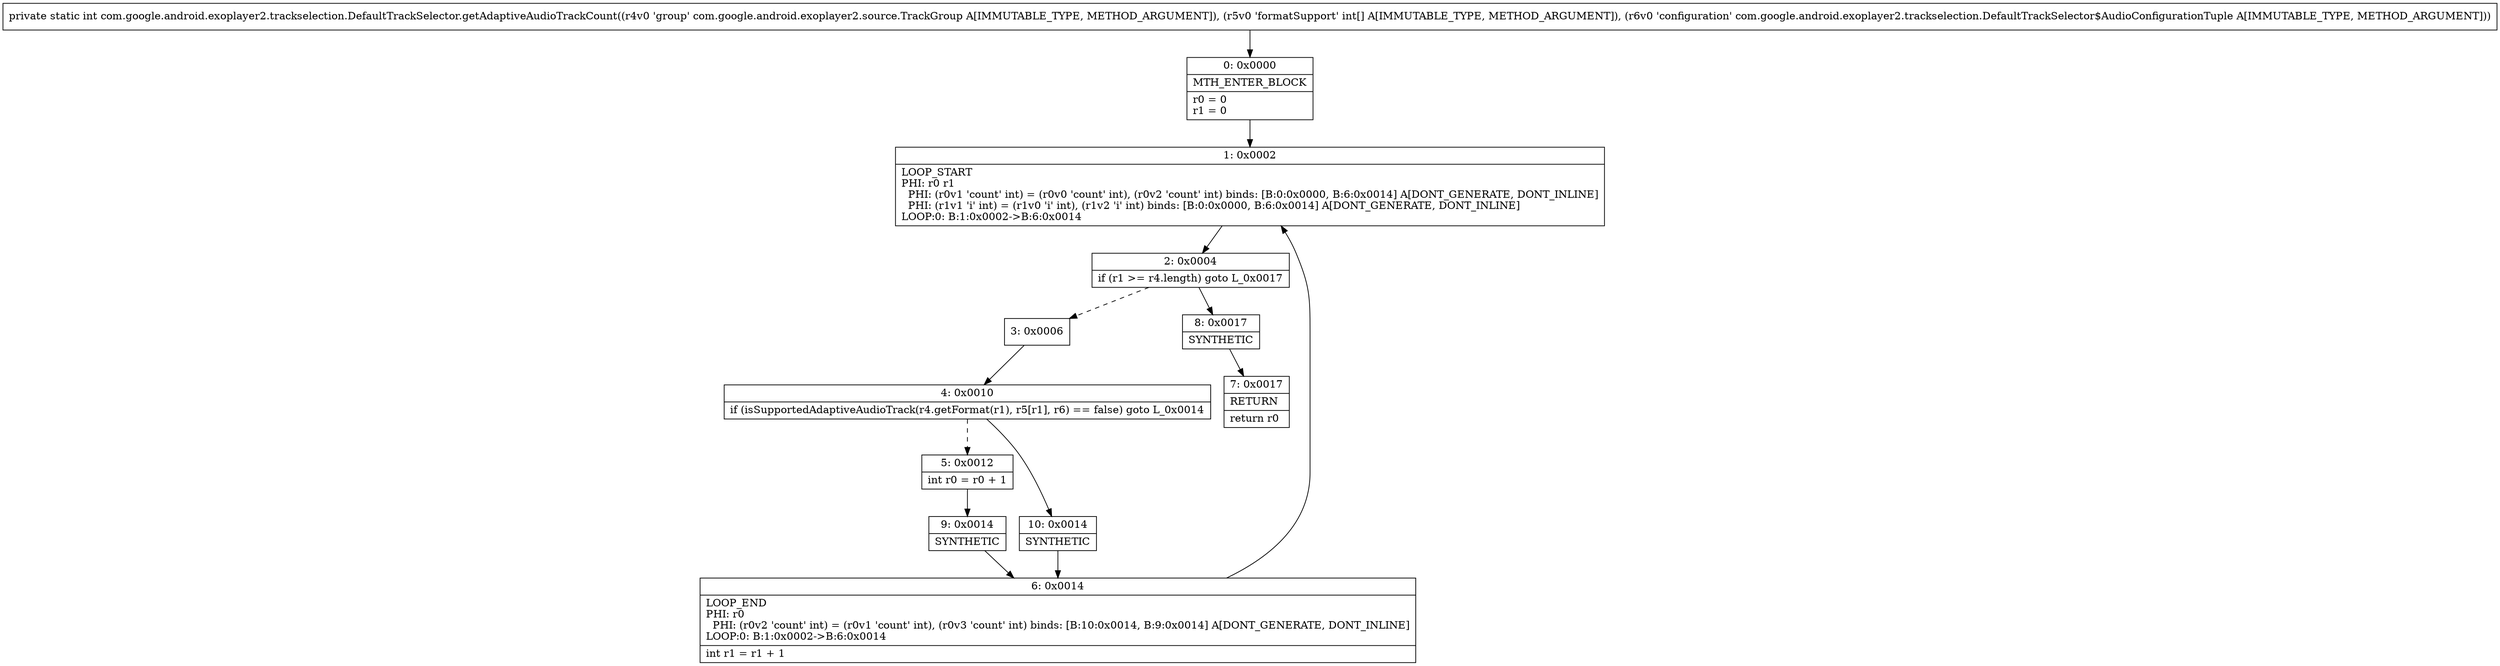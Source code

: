 digraph "CFG forcom.google.android.exoplayer2.trackselection.DefaultTrackSelector.getAdaptiveAudioTrackCount(Lcom\/google\/android\/exoplayer2\/source\/TrackGroup;[ILcom\/google\/android\/exoplayer2\/trackselection\/DefaultTrackSelector$AudioConfigurationTuple;)I" {
Node_0 [shape=record,label="{0\:\ 0x0000|MTH_ENTER_BLOCK\l|r0 = 0\lr1 = 0\l}"];
Node_1 [shape=record,label="{1\:\ 0x0002|LOOP_START\lPHI: r0 r1 \l  PHI: (r0v1 'count' int) = (r0v0 'count' int), (r0v2 'count' int) binds: [B:0:0x0000, B:6:0x0014] A[DONT_GENERATE, DONT_INLINE]\l  PHI: (r1v1 'i' int) = (r1v0 'i' int), (r1v2 'i' int) binds: [B:0:0x0000, B:6:0x0014] A[DONT_GENERATE, DONT_INLINE]\lLOOP:0: B:1:0x0002\-\>B:6:0x0014\l}"];
Node_2 [shape=record,label="{2\:\ 0x0004|if (r1 \>= r4.length) goto L_0x0017\l}"];
Node_3 [shape=record,label="{3\:\ 0x0006}"];
Node_4 [shape=record,label="{4\:\ 0x0010|if (isSupportedAdaptiveAudioTrack(r4.getFormat(r1), r5[r1], r6) == false) goto L_0x0014\l}"];
Node_5 [shape=record,label="{5\:\ 0x0012|int r0 = r0 + 1\l}"];
Node_6 [shape=record,label="{6\:\ 0x0014|LOOP_END\lPHI: r0 \l  PHI: (r0v2 'count' int) = (r0v1 'count' int), (r0v3 'count' int) binds: [B:10:0x0014, B:9:0x0014] A[DONT_GENERATE, DONT_INLINE]\lLOOP:0: B:1:0x0002\-\>B:6:0x0014\l|int r1 = r1 + 1\l}"];
Node_7 [shape=record,label="{7\:\ 0x0017|RETURN\l|return r0\l}"];
Node_8 [shape=record,label="{8\:\ 0x0017|SYNTHETIC\l}"];
Node_9 [shape=record,label="{9\:\ 0x0014|SYNTHETIC\l}"];
Node_10 [shape=record,label="{10\:\ 0x0014|SYNTHETIC\l}"];
MethodNode[shape=record,label="{private static int com.google.android.exoplayer2.trackselection.DefaultTrackSelector.getAdaptiveAudioTrackCount((r4v0 'group' com.google.android.exoplayer2.source.TrackGroup A[IMMUTABLE_TYPE, METHOD_ARGUMENT]), (r5v0 'formatSupport' int[] A[IMMUTABLE_TYPE, METHOD_ARGUMENT]), (r6v0 'configuration' com.google.android.exoplayer2.trackselection.DefaultTrackSelector$AudioConfigurationTuple A[IMMUTABLE_TYPE, METHOD_ARGUMENT])) }"];
MethodNode -> Node_0;
Node_0 -> Node_1;
Node_1 -> Node_2;
Node_2 -> Node_3[style=dashed];
Node_2 -> Node_8;
Node_3 -> Node_4;
Node_4 -> Node_5[style=dashed];
Node_4 -> Node_10;
Node_5 -> Node_9;
Node_6 -> Node_1;
Node_8 -> Node_7;
Node_9 -> Node_6;
Node_10 -> Node_6;
}

